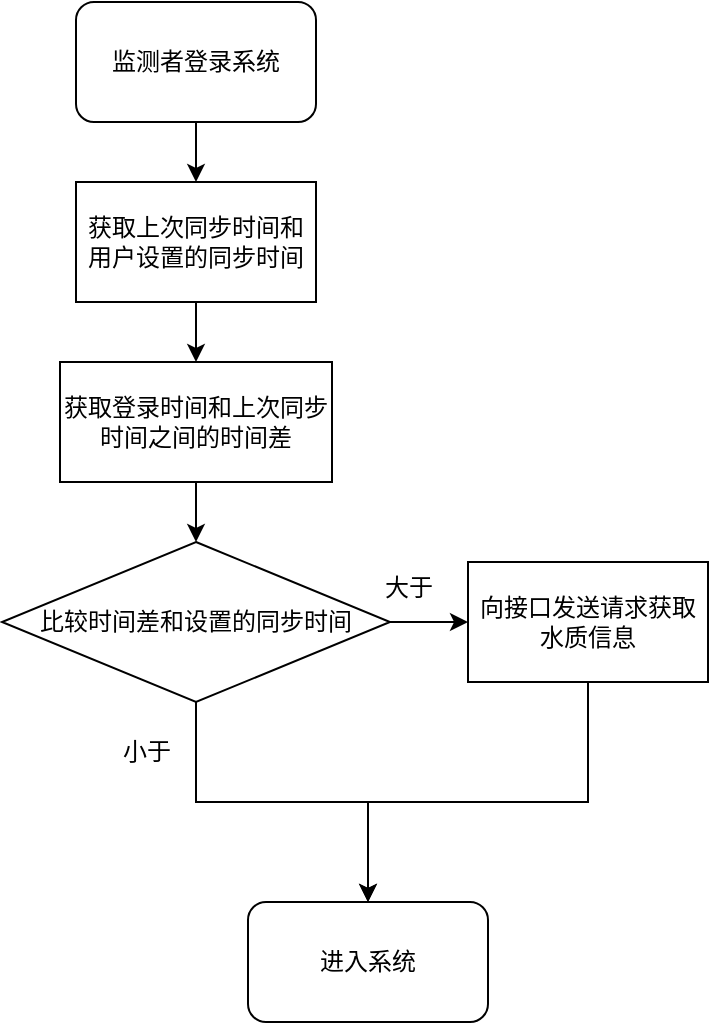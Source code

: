 <mxfile version="24.3.0" type="github">
  <diagram id="C5RBs43oDa-KdzZeNtuy" name="Page-1">
    <mxGraphModel dx="1282" dy="577" grid="1" gridSize="10" guides="1" tooltips="1" connect="1" arrows="1" fold="1" page="1" pageScale="1" pageWidth="827" pageHeight="1169" math="0" shadow="0">
      <root>
        <mxCell id="WIyWlLk6GJQsqaUBKTNV-0" />
        <mxCell id="WIyWlLk6GJQsqaUBKTNV-1" parent="WIyWlLk6GJQsqaUBKTNV-0" />
        <mxCell id="0UY12YT9QuLUh7r2XoqW-2" style="edgeStyle=orthogonalEdgeStyle;rounded=0;orthogonalLoop=1;jettySize=auto;html=1;exitX=0.5;exitY=1;exitDx=0;exitDy=0;" edge="1" parent="WIyWlLk6GJQsqaUBKTNV-1" source="0UY12YT9QuLUh7r2XoqW-0" target="0UY12YT9QuLUh7r2XoqW-1">
          <mxGeometry relative="1" as="geometry" />
        </mxCell>
        <mxCell id="0UY12YT9QuLUh7r2XoqW-0" value="监测者登录系统" style="rounded=1;whiteSpace=wrap;html=1;" vertex="1" parent="WIyWlLk6GJQsqaUBKTNV-1">
          <mxGeometry x="354" y="80" width="120" height="60" as="geometry" />
        </mxCell>
        <mxCell id="0UY12YT9QuLUh7r2XoqW-7" style="edgeStyle=orthogonalEdgeStyle;rounded=0;orthogonalLoop=1;jettySize=auto;html=1;exitX=0.5;exitY=1;exitDx=0;exitDy=0;entryX=0.5;entryY=0;entryDx=0;entryDy=0;" edge="1" parent="WIyWlLk6GJQsqaUBKTNV-1" source="0UY12YT9QuLUh7r2XoqW-1" target="0UY12YT9QuLUh7r2XoqW-6">
          <mxGeometry relative="1" as="geometry" />
        </mxCell>
        <mxCell id="0UY12YT9QuLUh7r2XoqW-1" value="获取上次同步时间和用户设置的同步时间" style="rounded=0;whiteSpace=wrap;html=1;" vertex="1" parent="WIyWlLk6GJQsqaUBKTNV-1">
          <mxGeometry x="354" y="170" width="120" height="60" as="geometry" />
        </mxCell>
        <mxCell id="0UY12YT9QuLUh7r2XoqW-10" style="edgeStyle=orthogonalEdgeStyle;rounded=0;orthogonalLoop=1;jettySize=auto;html=1;exitX=0.5;exitY=1;exitDx=0;exitDy=0;entryX=0.5;entryY=0;entryDx=0;entryDy=0;" edge="1" parent="WIyWlLk6GJQsqaUBKTNV-1" source="0UY12YT9QuLUh7r2XoqW-6" target="0UY12YT9QuLUh7r2XoqW-9">
          <mxGeometry relative="1" as="geometry" />
        </mxCell>
        <mxCell id="0UY12YT9QuLUh7r2XoqW-6" value="获取登录时间和上次同步时间之间的时间差" style="rounded=0;whiteSpace=wrap;html=1;" vertex="1" parent="WIyWlLk6GJQsqaUBKTNV-1">
          <mxGeometry x="346" y="260" width="136" height="60" as="geometry" />
        </mxCell>
        <mxCell id="0UY12YT9QuLUh7r2XoqW-12" style="edgeStyle=orthogonalEdgeStyle;rounded=0;orthogonalLoop=1;jettySize=auto;html=1;exitX=0.5;exitY=1;exitDx=0;exitDy=0;entryX=0.5;entryY=0;entryDx=0;entryDy=0;" edge="1" parent="WIyWlLk6GJQsqaUBKTNV-1" source="0UY12YT9QuLUh7r2XoqW-9" target="0UY12YT9QuLUh7r2XoqW-13">
          <mxGeometry relative="1" as="geometry">
            <mxPoint x="414" y="480" as="targetPoint" />
          </mxGeometry>
        </mxCell>
        <mxCell id="0UY12YT9QuLUh7r2XoqW-16" style="edgeStyle=orthogonalEdgeStyle;rounded=0;orthogonalLoop=1;jettySize=auto;html=1;exitX=1;exitY=0.5;exitDx=0;exitDy=0;" edge="1" parent="WIyWlLk6GJQsqaUBKTNV-1" source="0UY12YT9QuLUh7r2XoqW-9" target="0UY12YT9QuLUh7r2XoqW-15">
          <mxGeometry relative="1" as="geometry" />
        </mxCell>
        <mxCell id="0UY12YT9QuLUh7r2XoqW-9" value="比较时间差和设置的同步时间" style="rhombus;whiteSpace=wrap;html=1;" vertex="1" parent="WIyWlLk6GJQsqaUBKTNV-1">
          <mxGeometry x="317" y="350" width="194" height="80" as="geometry" />
        </mxCell>
        <mxCell id="0UY12YT9QuLUh7r2XoqW-13" value="进入系统" style="rounded=1;whiteSpace=wrap;html=1;" vertex="1" parent="WIyWlLk6GJQsqaUBKTNV-1">
          <mxGeometry x="440" y="530" width="120" height="60" as="geometry" />
        </mxCell>
        <mxCell id="0UY12YT9QuLUh7r2XoqW-14" value="小于" style="text;html=1;align=center;verticalAlign=middle;resizable=0;points=[];autosize=1;strokeColor=none;fillColor=none;" vertex="1" parent="WIyWlLk6GJQsqaUBKTNV-1">
          <mxGeometry x="364" y="440" width="50" height="30" as="geometry" />
        </mxCell>
        <mxCell id="0UY12YT9QuLUh7r2XoqW-18" style="edgeStyle=orthogonalEdgeStyle;rounded=0;orthogonalLoop=1;jettySize=auto;html=1;entryX=0.5;entryY=0;entryDx=0;entryDy=0;" edge="1" parent="WIyWlLk6GJQsqaUBKTNV-1" source="0UY12YT9QuLUh7r2XoqW-15" target="0UY12YT9QuLUh7r2XoqW-13">
          <mxGeometry relative="1" as="geometry">
            <mxPoint x="610" y="510" as="targetPoint" />
            <Array as="points">
              <mxPoint x="610" y="480" />
              <mxPoint x="500" y="480" />
            </Array>
          </mxGeometry>
        </mxCell>
        <mxCell id="0UY12YT9QuLUh7r2XoqW-15" value="向接口发送请求获取水质信息" style="rounded=0;whiteSpace=wrap;html=1;" vertex="1" parent="WIyWlLk6GJQsqaUBKTNV-1">
          <mxGeometry x="550" y="360" width="120" height="60" as="geometry" />
        </mxCell>
        <mxCell id="0UY12YT9QuLUh7r2XoqW-17" value="大于" style="text;html=1;align=center;verticalAlign=middle;resizable=0;points=[];autosize=1;strokeColor=none;fillColor=none;" vertex="1" parent="WIyWlLk6GJQsqaUBKTNV-1">
          <mxGeometry x="495" y="358" width="50" height="30" as="geometry" />
        </mxCell>
      </root>
    </mxGraphModel>
  </diagram>
</mxfile>
